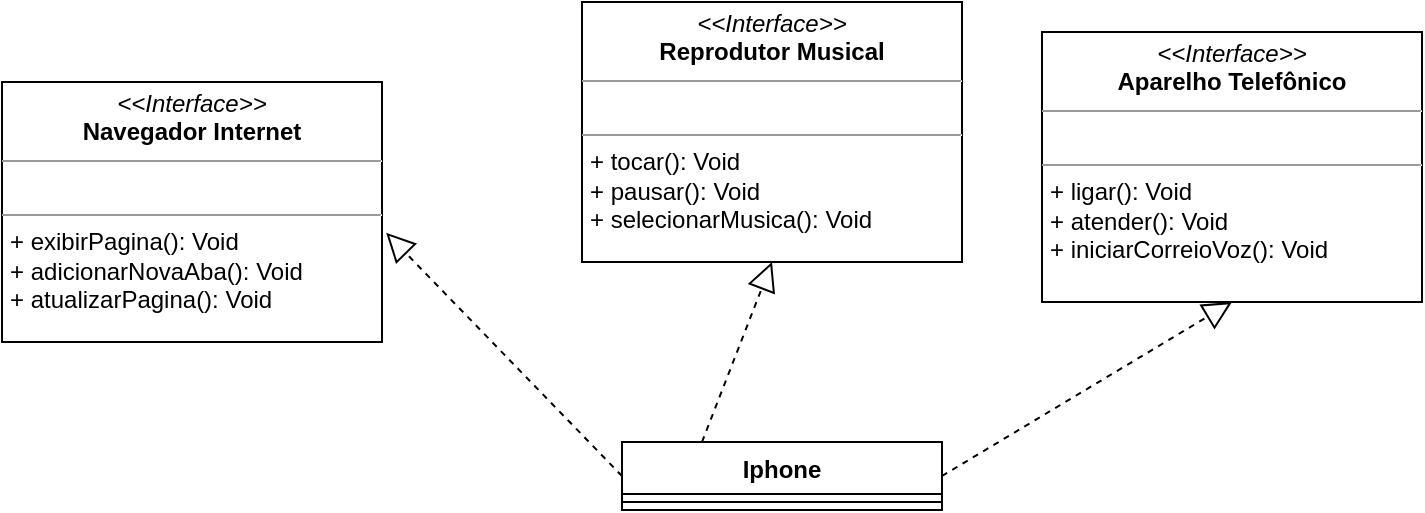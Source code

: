 <mxfile version="21.7.5" type="device">
  <diagram name="Página-1" id="UBzhyhhJmPU5lzPxsI-v">
    <mxGraphModel dx="880" dy="478" grid="1" gridSize="10" guides="1" tooltips="1" connect="1" arrows="1" fold="1" page="1" pageScale="1" pageWidth="827" pageHeight="1169" math="0" shadow="0">
      <root>
        <mxCell id="0" />
        <mxCell id="1" parent="0" />
        <mxCell id="ALwlnhjOJ8BWzFJSrMxa-1" value="Iphone" style="swimlane;fontStyle=1;align=center;verticalAlign=top;childLayout=stackLayout;horizontal=1;startSize=26;horizontalStack=0;resizeParent=1;resizeParentMax=0;resizeLast=0;collapsible=1;marginBottom=0;whiteSpace=wrap;html=1;" parent="1" vertex="1">
          <mxGeometry x="370" y="280" width="160" height="34" as="geometry" />
        </mxCell>
        <mxCell id="ALwlnhjOJ8BWzFJSrMxa-3" value="" style="line;strokeWidth=1;fillColor=none;align=left;verticalAlign=middle;spacingTop=-1;spacingLeft=3;spacingRight=3;rotatable=0;labelPosition=right;points=[];portConstraint=eastwest;strokeColor=inherit;" parent="ALwlnhjOJ8BWzFJSrMxa-1" vertex="1">
          <mxGeometry y="26" width="160" height="8" as="geometry" />
        </mxCell>
        <mxCell id="ALwlnhjOJ8BWzFJSrMxa-12" value="&lt;p style=&quot;margin:0px;margin-top:4px;text-align:center;&quot;&gt;&lt;i&gt;&amp;lt;&amp;lt;Interface&amp;gt;&amp;gt;&lt;/i&gt;&lt;br&gt;&lt;b&gt;Aparelho Telefônico&lt;/b&gt;&lt;/p&gt;&lt;hr size=&quot;1&quot;&gt;&lt;p style=&quot;margin:0px;margin-left:4px;&quot;&gt;&lt;br&gt;&lt;/p&gt;&lt;hr size=&quot;1&quot;&gt;&lt;p style=&quot;margin:0px;margin-left:4px;&quot;&gt;+ ligar(): Void&lt;/p&gt;&lt;p style=&quot;margin:0px;margin-left:4px;&quot;&gt;+ atender(): Void&lt;br&gt;+ iniciarCorreioVoz(): Void&lt;/p&gt;" style="verticalAlign=top;align=left;overflow=fill;fontSize=12;fontFamily=Helvetica;html=1;whiteSpace=wrap;" parent="1" vertex="1">
          <mxGeometry x="580" y="75" width="190" height="135" as="geometry" />
        </mxCell>
        <mxCell id="ALwlnhjOJ8BWzFJSrMxa-13" value="&lt;p style=&quot;margin:0px;margin-top:4px;text-align:center;&quot;&gt;&lt;i&gt;&amp;lt;&amp;lt;Interface&amp;gt;&amp;gt;&lt;/i&gt;&lt;br&gt;&lt;b&gt;Reprodutor Musical&lt;/b&gt;&lt;/p&gt;&lt;hr size=&quot;1&quot;&gt;&lt;p style=&quot;margin:0px;margin-left:4px;&quot;&gt;&lt;br&gt;&lt;/p&gt;&lt;hr size=&quot;1&quot;&gt;&lt;p style=&quot;margin:0px;margin-left:4px;&quot;&gt;+ tocar(): Void&lt;/p&gt;&lt;p style=&quot;margin:0px;margin-left:4px;&quot;&gt;+ pausar(): Void&lt;/p&gt;&lt;p style=&quot;margin:0px;margin-left:4px;&quot;&gt;+ selecionarMusica(): Void&lt;/p&gt;&lt;p style=&quot;margin:0px;margin-left:4px;&quot;&gt;&lt;br&gt;&lt;/p&gt;&lt;p style=&quot;margin:0px;margin-left:4px;&quot;&gt;&lt;br&gt;&lt;br&gt;&lt;/p&gt;" style="verticalAlign=top;align=left;overflow=fill;fontSize=12;fontFamily=Helvetica;html=1;whiteSpace=wrap;" parent="1" vertex="1">
          <mxGeometry x="350" y="60" width="190" height="130" as="geometry" />
        </mxCell>
        <mxCell id="ALwlnhjOJ8BWzFJSrMxa-14" value="" style="endArrow=block;dashed=1;endFill=0;endSize=12;html=1;rounded=0;entryX=0.5;entryY=1;entryDx=0;entryDy=0;exitX=1;exitY=0.5;exitDx=0;exitDy=0;" parent="1" source="ALwlnhjOJ8BWzFJSrMxa-1" target="ALwlnhjOJ8BWzFJSrMxa-12" edge="1">
          <mxGeometry width="160" relative="1" as="geometry">
            <mxPoint x="530" y="345" as="sourcePoint" />
            <mxPoint x="330" y="310" as="targetPoint" />
          </mxGeometry>
        </mxCell>
        <mxCell id="ALwlnhjOJ8BWzFJSrMxa-15" value="" style="endArrow=block;dashed=1;endFill=0;endSize=12;html=1;rounded=0;entryX=0.5;entryY=1;entryDx=0;entryDy=0;exitX=0.25;exitY=0;exitDx=0;exitDy=0;" parent="1" source="ALwlnhjOJ8BWzFJSrMxa-1" target="ALwlnhjOJ8BWzFJSrMxa-13" edge="1">
          <mxGeometry width="160" relative="1" as="geometry">
            <mxPoint x="557" y="289" as="sourcePoint" />
            <mxPoint x="400" y="160" as="targetPoint" />
          </mxGeometry>
        </mxCell>
        <mxCell id="ALwlnhjOJ8BWzFJSrMxa-29" value="&lt;p style=&quot;margin:0px;margin-top:4px;text-align:center;&quot;&gt;&lt;i&gt;&amp;lt;&amp;lt;Interface&amp;gt;&amp;gt;&lt;/i&gt;&lt;br&gt;&lt;b&gt;Navegador Internet&lt;/b&gt;&lt;/p&gt;&lt;hr size=&quot;1&quot;&gt;&lt;p style=&quot;margin:0px;margin-left:4px;&quot;&gt;&lt;br&gt;&lt;/p&gt;&lt;hr size=&quot;1&quot;&gt;&lt;p style=&quot;margin:0px;margin-left:4px;&quot;&gt;+ exibirPagina(): Void&lt;/p&gt;&lt;p style=&quot;margin:0px;margin-left:4px;&quot;&gt;+ adicionarNovaAba(): Void&lt;/p&gt;&lt;p style=&quot;margin:0px;margin-left:4px;&quot;&gt;+ atualizarPagina(): Void&lt;br&gt;&lt;br&gt;&lt;/p&gt;" style="verticalAlign=top;align=left;overflow=fill;fontSize=12;fontFamily=Helvetica;html=1;whiteSpace=wrap;" parent="1" vertex="1">
          <mxGeometry x="60" y="100" width="190" height="130" as="geometry" />
        </mxCell>
        <mxCell id="ALwlnhjOJ8BWzFJSrMxa-30" value="" style="endArrow=block;dashed=1;endFill=0;endSize=12;html=1;rounded=0;entryX=1.011;entryY=0.58;entryDx=0;entryDy=0;exitX=0;exitY=0.5;exitDx=0;exitDy=0;entryPerimeter=0;" parent="1" source="ALwlnhjOJ8BWzFJSrMxa-1" target="ALwlnhjOJ8BWzFJSrMxa-29" edge="1">
          <mxGeometry width="160" relative="1" as="geometry">
            <mxPoint x="370" y="345" as="sourcePoint" />
            <mxPoint x="193" y="320" as="targetPoint" />
          </mxGeometry>
        </mxCell>
      </root>
    </mxGraphModel>
  </diagram>
</mxfile>
